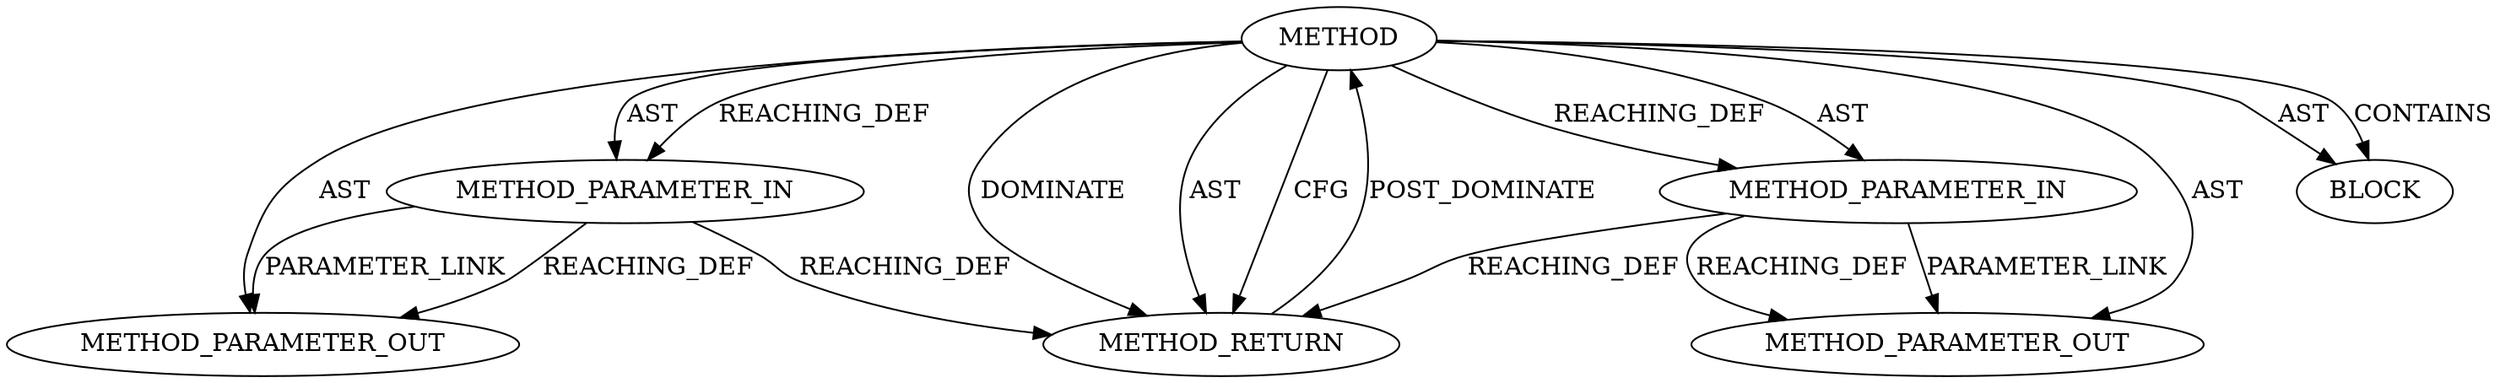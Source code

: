 digraph {
  46 [label=METHOD AST_PARENT_TYPE="NAMESPACE_BLOCK" AST_PARENT_FULL_NAME="<global>" ORDER=0 CODE="<empty>" FULL_NAME="<operator>.assignment" IS_EXTERNAL=true FILENAME="<empty>" SIGNATURE="" NAME="<operator>.assignment"]
  70 [label=METHOD_PARAMETER_OUT ORDER=1 CODE="p1" IS_VARIADIC=false TYPE_FULL_NAME="ANY" EVALUATION_STRATEGY="BY_VALUE" INDEX=1 NAME="p1"]
  47 [label=METHOD_PARAMETER_IN ORDER=1 CODE="p1" IS_VARIADIC=false TYPE_FULL_NAME="ANY" EVALUATION_STRATEGY="BY_VALUE" INDEX=1 NAME="p1"]
  71 [label=METHOD_PARAMETER_OUT ORDER=2 CODE="p2" IS_VARIADIC=false TYPE_FULL_NAME="ANY" EVALUATION_STRATEGY="BY_VALUE" INDEX=2 NAME="p2"]
  49 [label=BLOCK ORDER=1 ARGUMENT_INDEX=1 CODE="<empty>" TYPE_FULL_NAME="ANY"]
  50 [label=METHOD_RETURN ORDER=2 CODE="RET" TYPE_FULL_NAME="ANY" EVALUATION_STRATEGY="BY_VALUE"]
  48 [label=METHOD_PARAMETER_IN ORDER=2 CODE="p2" IS_VARIADIC=false TYPE_FULL_NAME="ANY" EVALUATION_STRATEGY="BY_VALUE" INDEX=2 NAME="p2"]
  47 -> 50 [label=REACHING_DEF VARIABLE="p1"]
  46 -> 50 [label=DOMINATE ]
  48 -> 50 [label=REACHING_DEF VARIABLE="p2"]
  46 -> 47 [label=AST ]
  46 -> 50 [label=AST ]
  48 -> 71 [label=REACHING_DEF VARIABLE="p2"]
  46 -> 70 [label=AST ]
  46 -> 48 [label=REACHING_DEF VARIABLE=""]
  46 -> 49 [label=AST ]
  46 -> 49 [label=CONTAINS ]
  47 -> 70 [label=PARAMETER_LINK ]
  47 -> 70 [label=REACHING_DEF VARIABLE="p1"]
  46 -> 47 [label=REACHING_DEF VARIABLE=""]
  48 -> 71 [label=PARAMETER_LINK ]
  46 -> 48 [label=AST ]
  46 -> 50 [label=CFG ]
  50 -> 46 [label=POST_DOMINATE ]
  46 -> 71 [label=AST ]
}
